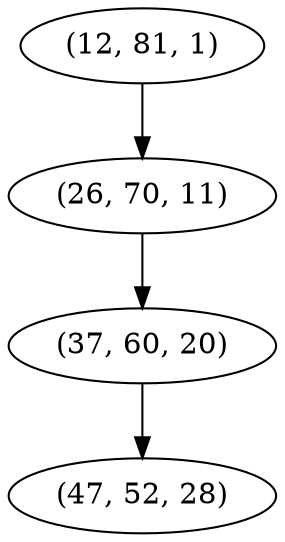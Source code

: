 digraph tree {
    "(12, 81, 1)";
    "(26, 70, 11)";
    "(37, 60, 20)";
    "(47, 52, 28)";
    "(12, 81, 1)" -> "(26, 70, 11)";
    "(26, 70, 11)" -> "(37, 60, 20)";
    "(37, 60, 20)" -> "(47, 52, 28)";
}

